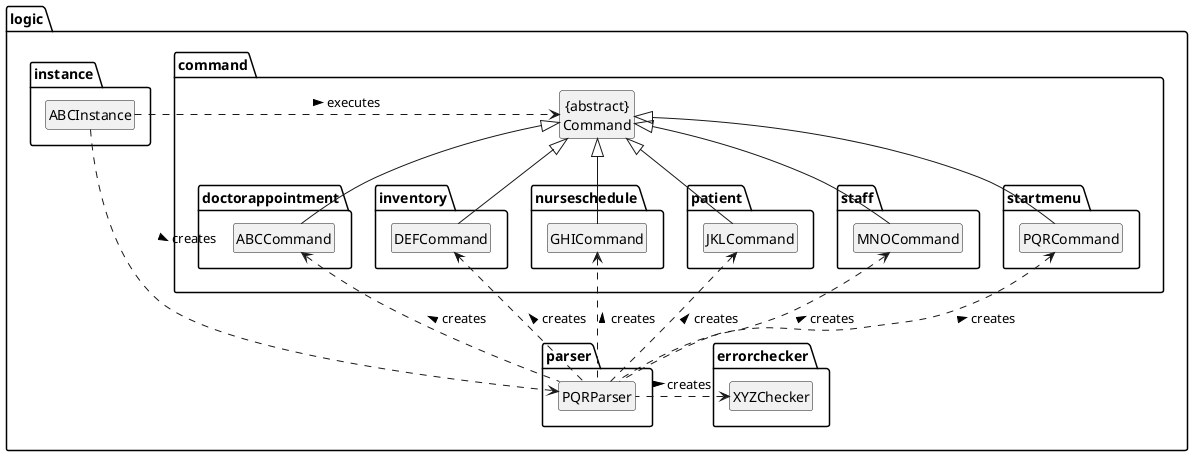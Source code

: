 @startuml

hide members
hide circle
skinparam classAttributeIconSize 0
package logic{
package command{
Class "{abstract}\nCommand" as Command
package doctorappointment {
Command <|-- ABCCommand
}
package inventory {
Command <|-- DEFCommand
}
package nurseschedule {
Command <|-- GHICommand
}
package patient {
Command <|-- JKLCommand
}
package staff {
Command <|-- MNOCommand
}
package startmenu {
Command <|-- PQRCommand
}
}
package errorchecker{
Class XYZChecker
}

package parser{
Class PQRParser
PQRParser .left.> XYZChecker : creates >
PQRParser .up.> ABCCommand : creates >
PQRParser .up.> DEFCommand : creates >
PQRParser .up.> GHICommand : creates >
PQRParser .up.> JKLCommand : creates >
PQRParser .up.> MNOCommand : creates >
PQRParser .up.> PQRCommand : creates >
}

package instance {
Class ABCInstance
ABCInstance .RIGHT.> PQRParser : creates >
ABCInstance .RIGHT.> Command : executes >
}

}

@enduml